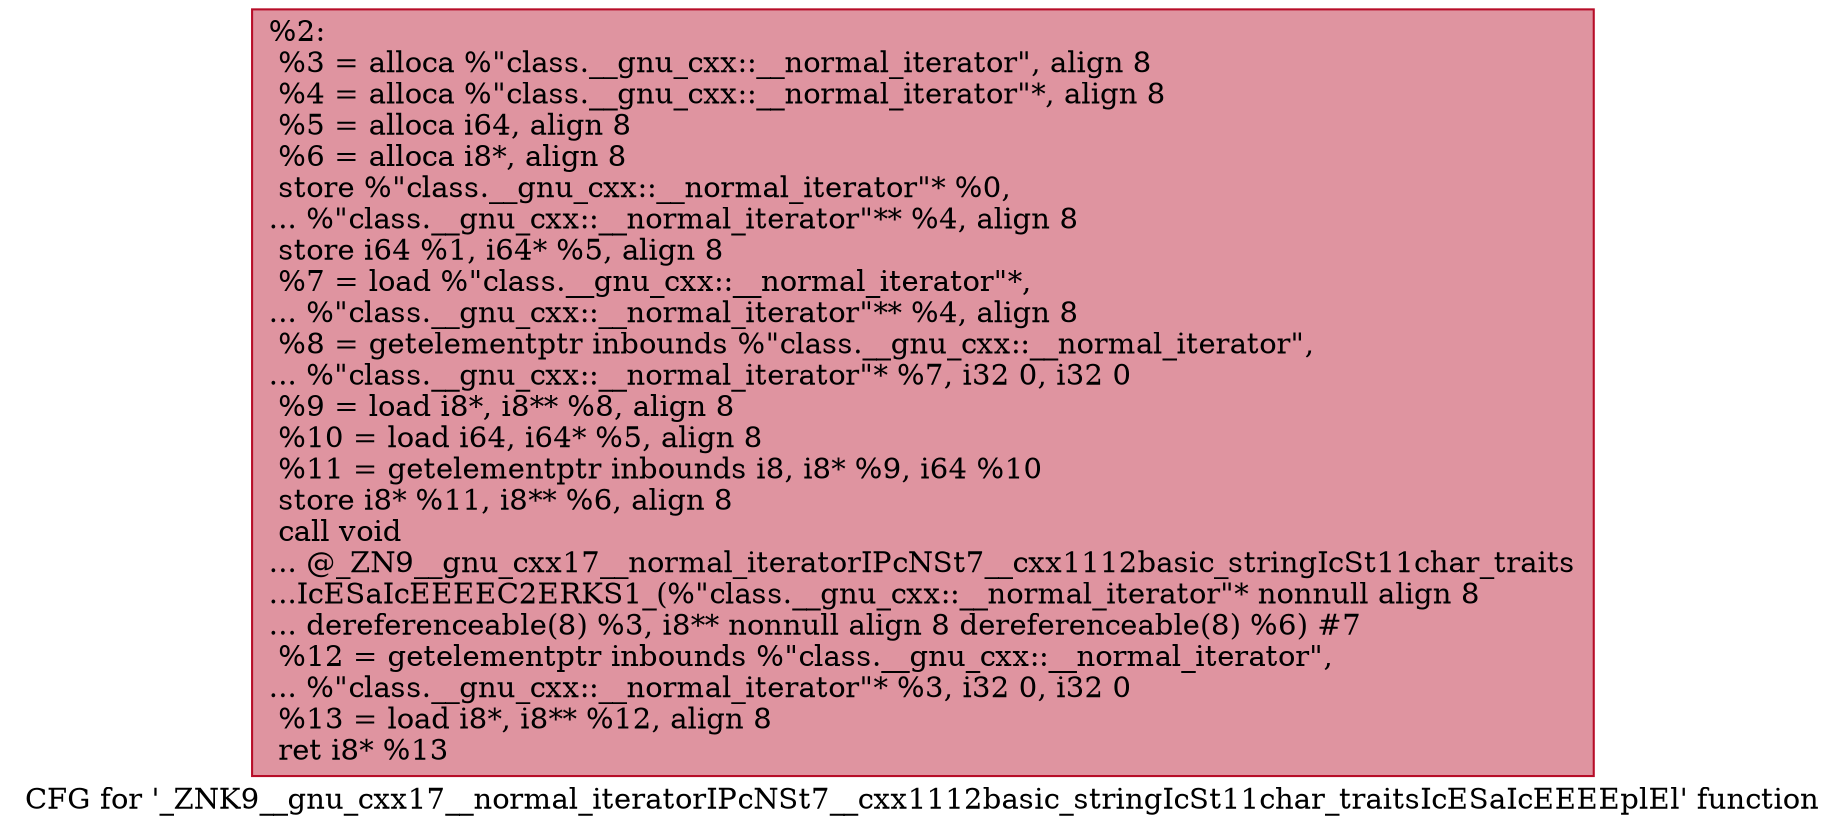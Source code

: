 digraph "CFG for '_ZNK9__gnu_cxx17__normal_iteratorIPcNSt7__cxx1112basic_stringIcSt11char_traitsIcESaIcEEEEplEl' function" {
	label="CFG for '_ZNK9__gnu_cxx17__normal_iteratorIPcNSt7__cxx1112basic_stringIcSt11char_traitsIcESaIcEEEEplEl' function";

	Node0x55a3cc61e890 [shape=record,color="#b70d28ff", style=filled, fillcolor="#b70d2870",label="{%2:\l  %3 = alloca %\"class.__gnu_cxx::__normal_iterator\", align 8\l  %4 = alloca %\"class.__gnu_cxx::__normal_iterator\"*, align 8\l  %5 = alloca i64, align 8\l  %6 = alloca i8*, align 8\l  store %\"class.__gnu_cxx::__normal_iterator\"* %0,\l... %\"class.__gnu_cxx::__normal_iterator\"** %4, align 8\l  store i64 %1, i64* %5, align 8\l  %7 = load %\"class.__gnu_cxx::__normal_iterator\"*,\l... %\"class.__gnu_cxx::__normal_iterator\"** %4, align 8\l  %8 = getelementptr inbounds %\"class.__gnu_cxx::__normal_iterator\",\l... %\"class.__gnu_cxx::__normal_iterator\"* %7, i32 0, i32 0\l  %9 = load i8*, i8** %8, align 8\l  %10 = load i64, i64* %5, align 8\l  %11 = getelementptr inbounds i8, i8* %9, i64 %10\l  store i8* %11, i8** %6, align 8\l  call void\l... @_ZN9__gnu_cxx17__normal_iteratorIPcNSt7__cxx1112basic_stringIcSt11char_traits\l...IcESaIcEEEEC2ERKS1_(%\"class.__gnu_cxx::__normal_iterator\"* nonnull align 8\l... dereferenceable(8) %3, i8** nonnull align 8 dereferenceable(8) %6) #7\l  %12 = getelementptr inbounds %\"class.__gnu_cxx::__normal_iterator\",\l... %\"class.__gnu_cxx::__normal_iterator\"* %3, i32 0, i32 0\l  %13 = load i8*, i8** %12, align 8\l  ret i8* %13\l}"];
}
